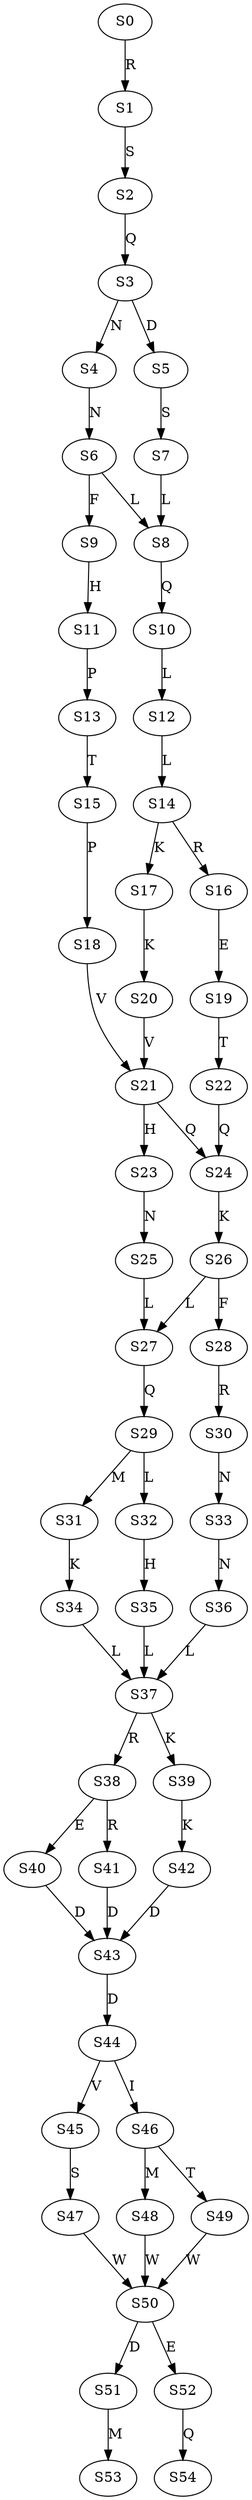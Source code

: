 strict digraph  {
	S0 -> S1 [ label = R ];
	S1 -> S2 [ label = S ];
	S2 -> S3 [ label = Q ];
	S3 -> S4 [ label = N ];
	S3 -> S5 [ label = D ];
	S4 -> S6 [ label = N ];
	S5 -> S7 [ label = S ];
	S6 -> S8 [ label = L ];
	S6 -> S9 [ label = F ];
	S7 -> S8 [ label = L ];
	S8 -> S10 [ label = Q ];
	S9 -> S11 [ label = H ];
	S10 -> S12 [ label = L ];
	S11 -> S13 [ label = P ];
	S12 -> S14 [ label = L ];
	S13 -> S15 [ label = T ];
	S14 -> S16 [ label = R ];
	S14 -> S17 [ label = K ];
	S15 -> S18 [ label = P ];
	S16 -> S19 [ label = E ];
	S17 -> S20 [ label = K ];
	S18 -> S21 [ label = V ];
	S19 -> S22 [ label = T ];
	S20 -> S21 [ label = V ];
	S21 -> S23 [ label = H ];
	S21 -> S24 [ label = Q ];
	S22 -> S24 [ label = Q ];
	S23 -> S25 [ label = N ];
	S24 -> S26 [ label = K ];
	S25 -> S27 [ label = L ];
	S26 -> S28 [ label = F ];
	S26 -> S27 [ label = L ];
	S27 -> S29 [ label = Q ];
	S28 -> S30 [ label = R ];
	S29 -> S31 [ label = M ];
	S29 -> S32 [ label = L ];
	S30 -> S33 [ label = N ];
	S31 -> S34 [ label = K ];
	S32 -> S35 [ label = H ];
	S33 -> S36 [ label = N ];
	S34 -> S37 [ label = L ];
	S35 -> S37 [ label = L ];
	S36 -> S37 [ label = L ];
	S37 -> S38 [ label = R ];
	S37 -> S39 [ label = K ];
	S38 -> S40 [ label = E ];
	S38 -> S41 [ label = R ];
	S39 -> S42 [ label = K ];
	S40 -> S43 [ label = D ];
	S41 -> S43 [ label = D ];
	S42 -> S43 [ label = D ];
	S43 -> S44 [ label = D ];
	S44 -> S45 [ label = V ];
	S44 -> S46 [ label = I ];
	S45 -> S47 [ label = S ];
	S46 -> S48 [ label = M ];
	S46 -> S49 [ label = T ];
	S47 -> S50 [ label = W ];
	S48 -> S50 [ label = W ];
	S49 -> S50 [ label = W ];
	S50 -> S51 [ label = D ];
	S50 -> S52 [ label = E ];
	S51 -> S53 [ label = M ];
	S52 -> S54 [ label = Q ];
}
